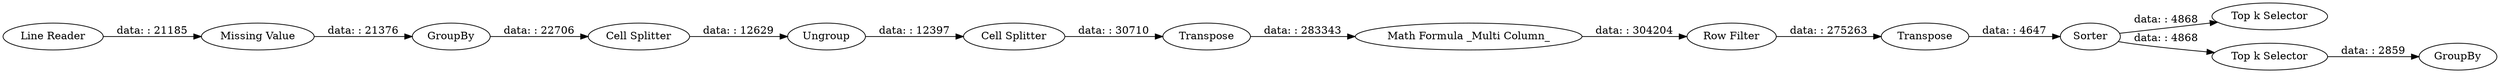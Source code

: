 digraph {
	"340554212226858414_22" [label="Missing Value"]
	"340554212226858414_34" [label=GroupBy]
	"340554212226858414_26" [label="Cell Splitter"]
	"340554212226858414_27" [label=Transpose]
	"340554212226858414_35" [label="Top k Selector"]
	"340554212226858414_31" [label=Sorter]
	"340554212226858414_36" [label="Top k Selector"]
	"340554212226858414_30" [label="Row Filter"]
	"340554212226858414_28" [label="Math Formula _Multi Column_"]
	"340554212226858414_29" [label=Transpose]
	"340554212226858414_24" [label="Cell Splitter"]
	"340554212226858414_25" [label=Ungroup]
	"340554212226858414_1" [label="Line Reader"]
	"340554212226858414_23" [label=GroupBy]
	"340554212226858414_23" -> "340554212226858414_24" [label="data: : 22706"]
	"340554212226858414_27" -> "340554212226858414_28" [label="data: : 283343"]
	"340554212226858414_26" -> "340554212226858414_27" [label="data: : 30710"]
	"340554212226858414_24" -> "340554212226858414_25" [label="data: : 12629"]
	"340554212226858414_31" -> "340554212226858414_36" [label="data: : 4868"]
	"340554212226858414_30" -> "340554212226858414_29" [label="data: : 275263"]
	"340554212226858414_22" -> "340554212226858414_23" [label="data: : 21376"]
	"340554212226858414_28" -> "340554212226858414_30" [label="data: : 304204"]
	"340554212226858414_36" -> "340554212226858414_34" [label="data: : 2859"]
	"340554212226858414_31" -> "340554212226858414_35" [label="data: : 4868"]
	"340554212226858414_1" -> "340554212226858414_22" [label="data: : 21185"]
	"340554212226858414_29" -> "340554212226858414_31" [label="data: : 4647"]
	"340554212226858414_25" -> "340554212226858414_26" [label="data: : 12397"]
	rankdir=LR
}
